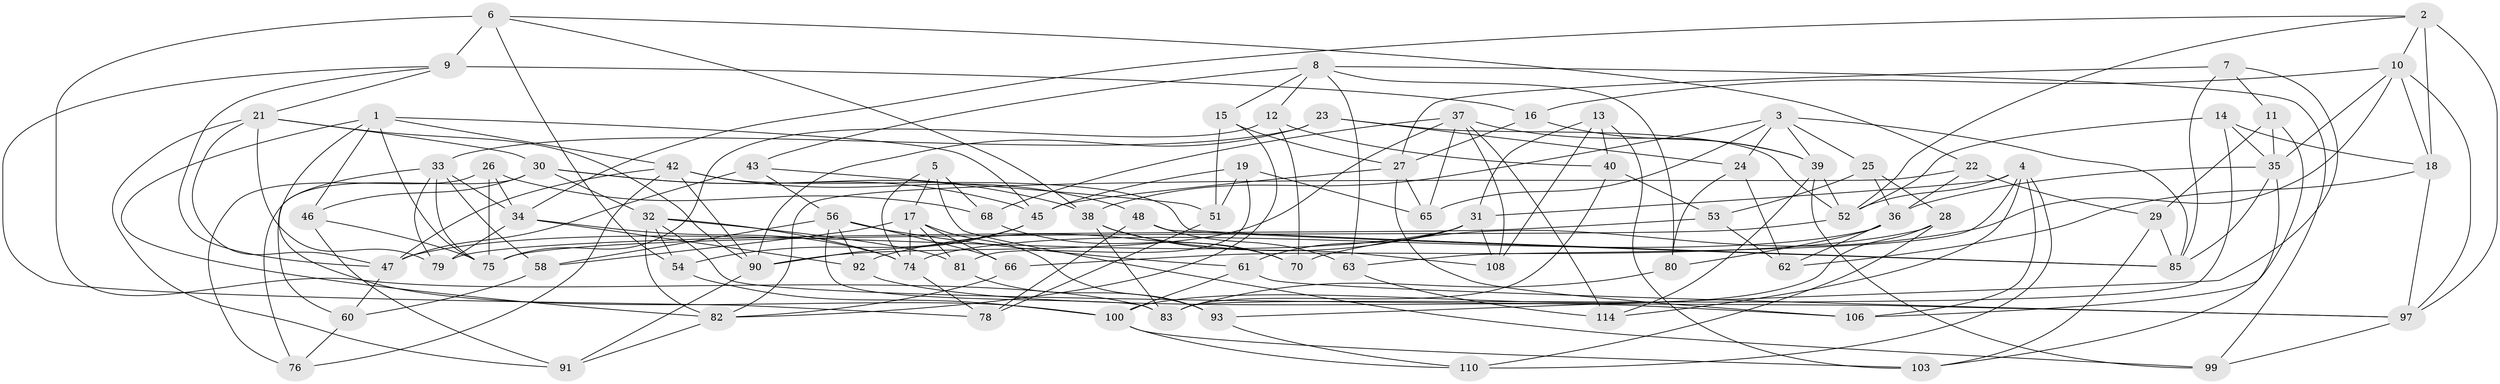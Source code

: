 // original degree distribution, {4: 1.0}
// Generated by graph-tools (version 1.1) at 2025/11/02/27/25 16:11:44]
// undirected, 81 vertices, 195 edges
graph export_dot {
graph [start="1"]
  node [color=gray90,style=filled];
  1 [super="+20"];
  2 [super="+73"];
  3 [super="+109"];
  4 [super="+107"];
  5;
  6 [super="+44"];
  7;
  8 [super="+50"];
  9 [super="+104"];
  10 [super="+94"];
  11;
  12;
  13;
  14;
  15;
  16;
  17 [super="+87"];
  18 [super="+69"];
  19;
  21 [super="+72"];
  22;
  23;
  24;
  25;
  26;
  27 [super="+115"];
  28;
  29;
  30 [super="+59"];
  31 [super="+64"];
  32 [super="+41"];
  33 [super="+96"];
  34 [super="+49"];
  35 [super="+111"];
  36 [super="+71"];
  37 [super="+67"];
  38 [super="+89"];
  39 [super="+105"];
  40;
  42 [super="+55"];
  43;
  45 [super="+57"];
  46;
  47 [super="+88"];
  48;
  51;
  52 [super="+77"];
  53;
  54;
  56 [super="+84"];
  58;
  60;
  61;
  62;
  63;
  65;
  66;
  68;
  70;
  74 [super="+116"];
  75 [super="+95"];
  76;
  78;
  79;
  80;
  81;
  82 [super="+86"];
  83 [super="+101"];
  85 [super="+102"];
  90 [super="+113"];
  91;
  92;
  93;
  97 [super="+98"];
  99;
  100 [super="+112"];
  103;
  106;
  108;
  110;
  114;
  1 -- 75;
  1 -- 82;
  1 -- 42;
  1 -- 100;
  1 -- 46;
  1 -- 45;
  2 -- 18 [weight=2];
  2 -- 34;
  2 -- 97;
  2 -- 10;
  2 -- 52;
  3 -- 25;
  3 -- 38;
  3 -- 24;
  3 -- 65;
  3 -- 85;
  3 -- 39;
  4 -- 63;
  4 -- 106;
  4 -- 110;
  4 -- 114;
  4 -- 31;
  4 -- 52;
  5 -- 74;
  5 -- 68;
  5 -- 99;
  5 -- 17;
  6 -- 54;
  6 -- 9 [weight=2];
  6 -- 83;
  6 -- 38;
  6 -- 22;
  7 -- 93;
  7 -- 27;
  7 -- 85;
  7 -- 11;
  8 -- 43;
  8 -- 80;
  8 -- 99;
  8 -- 12;
  8 -- 63;
  8 -- 15;
  9 -- 78;
  9 -- 16;
  9 -- 21;
  9 -- 47;
  10 -- 35;
  10 -- 97;
  10 -- 16;
  10 -- 70;
  10 -- 18;
  11 -- 106;
  11 -- 29;
  11 -- 35;
  12 -- 70;
  12 -- 75;
  12 -- 40;
  13 -- 103;
  13 -- 108;
  13 -- 40;
  13 -- 31;
  14 -- 52;
  14 -- 18;
  14 -- 83;
  14 -- 35;
  15 -- 51;
  15 -- 82;
  15 -- 27;
  16 -- 39;
  16 -- 27;
  17 -- 74;
  17 -- 81;
  17 -- 58;
  17 -- 93;
  17 -- 66;
  18 -- 97;
  18 -- 62;
  19 -- 65;
  19 -- 81;
  19 -- 51;
  19 -- 45;
  21 -- 90;
  21 -- 47;
  21 -- 91;
  21 -- 30;
  21 -- 79;
  22 -- 29;
  22 -- 82;
  22 -- 36;
  23 -- 33;
  23 -- 24;
  23 -- 90;
  23 -- 52;
  24 -- 80;
  24 -- 62;
  25 -- 28;
  25 -- 53;
  25 -- 36;
  26 -- 76;
  26 -- 75;
  26 -- 68;
  26 -- 34;
  27 -- 106;
  27 -- 65;
  27 -- 45;
  28 -- 66;
  28 -- 110;
  28 -- 100;
  29 -- 103;
  29 -- 85;
  30 -- 32;
  30 -- 76;
  30 -- 46;
  30 -- 38;
  30 -- 45;
  31 -- 108;
  31 -- 61;
  31 -- 92;
  31 -- 47;
  32 -- 81;
  32 -- 54;
  32 -- 97;
  32 -- 74;
  32 -- 82;
  33 -- 60;
  33 -- 75;
  33 -- 58;
  33 -- 34;
  33 -- 79;
  34 -- 92;
  34 -- 79;
  34 -- 74;
  35 -- 36;
  35 -- 85;
  35 -- 103;
  36 -- 62;
  36 -- 74;
  36 -- 80;
  37 -- 108;
  37 -- 65;
  37 -- 68;
  37 -- 114;
  37 -- 90;
  37 -- 39;
  38 -- 83;
  38 -- 108;
  38 -- 70;
  39 -- 99;
  39 -- 114;
  39 -- 52;
  40 -- 53;
  40 -- 83;
  42 -- 48;
  42 -- 76;
  42 -- 85;
  42 -- 90;
  42 -- 47;
  43 -- 56;
  43 -- 51;
  43 -- 47;
  45 -- 90;
  45 -- 54;
  46 -- 91;
  46 -- 75;
  47 -- 60;
  48 -- 63;
  48 -- 85;
  48 -- 78;
  51 -- 78;
  52 -- 75;
  53 -- 79;
  53 -- 62;
  54 -- 100;
  56 -- 61;
  56 -- 58;
  56 -- 66;
  56 -- 83;
  56 -- 92;
  58 -- 60;
  60 -- 76;
  61 -- 97;
  61 -- 100;
  63 -- 114;
  66 -- 82;
  68 -- 70;
  74 -- 78;
  80 -- 83;
  81 -- 93;
  82 -- 91;
  90 -- 91;
  92 -- 106;
  93 -- 110;
  97 -- 99;
  100 -- 110;
  100 -- 103;
}
